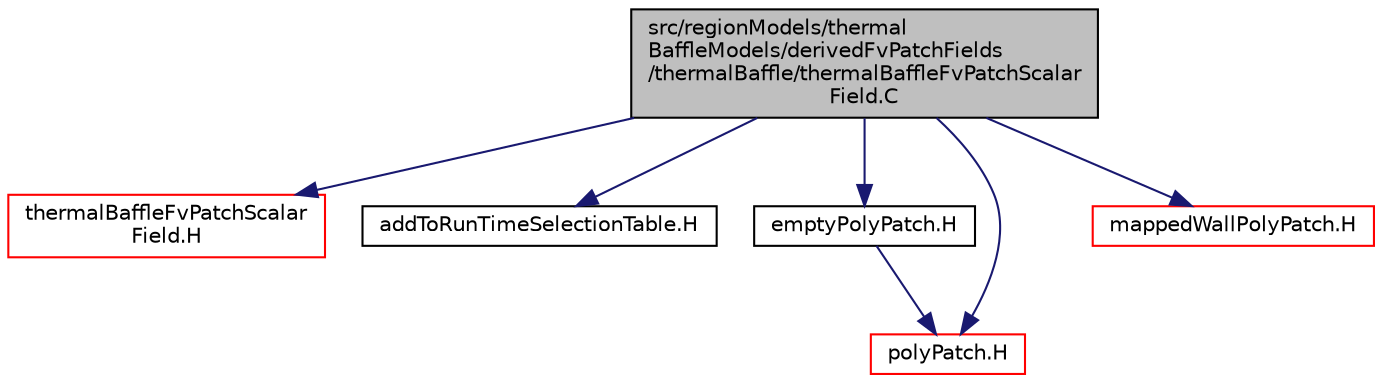digraph "src/regionModels/thermalBaffleModels/derivedFvPatchFields/thermalBaffle/thermalBaffleFvPatchScalarField.C"
{
  bgcolor="transparent";
  edge [fontname="Helvetica",fontsize="10",labelfontname="Helvetica",labelfontsize="10"];
  node [fontname="Helvetica",fontsize="10",shape=record];
  Node0 [label="src/regionModels/thermal\lBaffleModels/derivedFvPatchFields\l/thermalBaffle/thermalBaffleFvPatchScalar\lField.C",height=0.2,width=0.4,color="black", fillcolor="grey75", style="filled", fontcolor="black"];
  Node0 -> Node1 [color="midnightblue",fontsize="10",style="solid",fontname="Helvetica"];
  Node1 [label="thermalBaffleFvPatchScalar\lField.H",height=0.2,width=0.4,color="red",URL="$a14471.html"];
  Node0 -> Node385 [color="midnightblue",fontsize="10",style="solid",fontname="Helvetica"];
  Node385 [label="addToRunTimeSelectionTable.H",height=0.2,width=0.4,color="black",URL="$a09989.html",tooltip="Macros for easy insertion into run-time selection tables. "];
  Node0 -> Node386 [color="midnightblue",fontsize="10",style="solid",fontname="Helvetica"];
  Node386 [label="emptyPolyPatch.H",height=0.2,width=0.4,color="black",URL="$a12467.html"];
  Node386 -> Node265 [color="midnightblue",fontsize="10",style="solid",fontname="Helvetica"];
  Node265 [label="polyPatch.H",height=0.2,width=0.4,color="red",URL="$a12521.html"];
  Node0 -> Node265 [color="midnightblue",fontsize="10",style="solid",fontname="Helvetica"];
  Node0 -> Node387 [color="midnightblue",fontsize="10",style="solid",fontname="Helvetica"];
  Node387 [label="mappedWallPolyPatch.H",height=0.2,width=0.4,color="red",URL="$a08306.html"];
}
